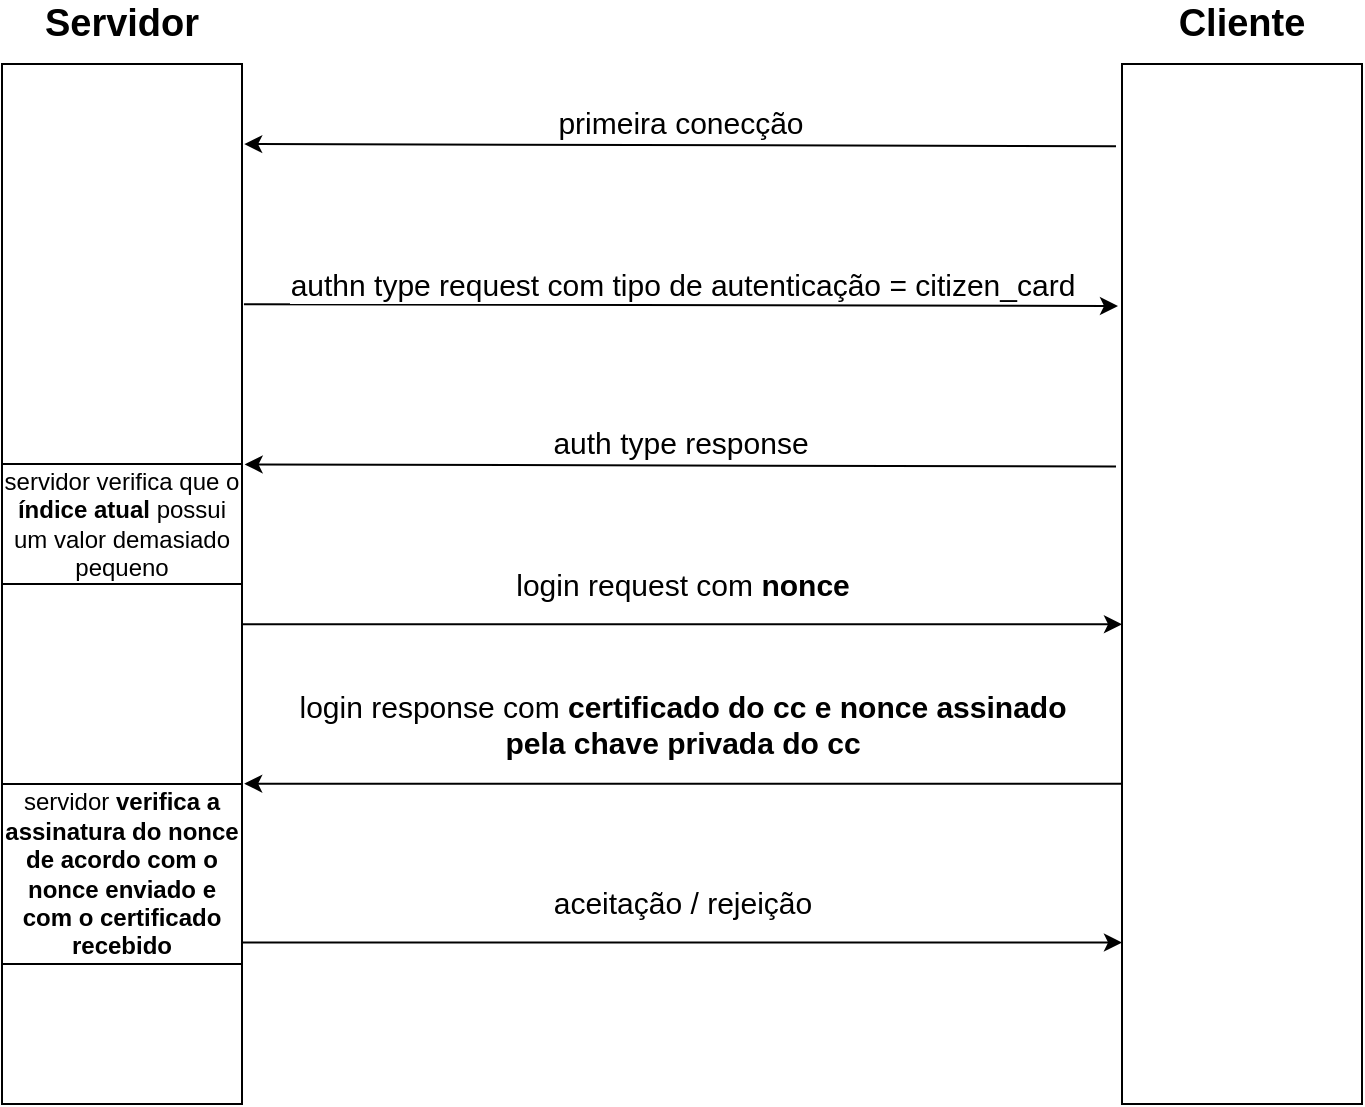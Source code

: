 <mxfile version="12.1.7" type="device" pages="1"><diagram id="VW9o2hhaZFpdj37CuUnZ" name="Page-1"><mxGraphModel dx="1373" dy="657" grid="1" gridSize="10" guides="1" tooltips="1" connect="1" arrows="1" fold="1" page="1" pageScale="1" pageWidth="850" pageHeight="1100" math="0" shadow="0"><root><mxCell id="0"/><mxCell id="1" parent="0"/><mxCell id="jdg1E6RO8QnFXkNAdYyj-1" value="" style="rounded=0;whiteSpace=wrap;html=1;" parent="1" vertex="1"><mxGeometry x="80" y="120" width="120" height="520" as="geometry"/></mxCell><mxCell id="jdg1E6RO8QnFXkNAdYyj-2" value="" style="rounded=0;whiteSpace=wrap;html=1;" parent="1" vertex="1"><mxGeometry x="640" y="120" width="120" height="520" as="geometry"/></mxCell><mxCell id="jdg1E6RO8QnFXkNAdYyj-3" value="&lt;font style=&quot;font-size: 19px&quot;&gt;&lt;b&gt;Servidor&lt;/b&gt;&lt;/font&gt;" style="text;html=1;strokeColor=none;fillColor=none;align=center;verticalAlign=middle;whiteSpace=wrap;rounded=0;" parent="1" vertex="1"><mxGeometry x="100" y="90" width="80" height="20" as="geometry"/></mxCell><mxCell id="jdg1E6RO8QnFXkNAdYyj-4" value="&lt;b&gt;&lt;font style=&quot;font-size: 19px&quot;&gt;Cliente&lt;/font&gt;&lt;/b&gt;" style="text;html=1;strokeColor=none;fillColor=none;align=center;verticalAlign=middle;whiteSpace=wrap;rounded=0;" parent="1" vertex="1"><mxGeometry x="665" y="90" width="70" height="20" as="geometry"/></mxCell><mxCell id="jdg1E6RO8QnFXkNAdYyj-5" value="&lt;span style=&quot;font-size: 15px&quot;&gt;primeira conecção&lt;/span&gt;" style="endArrow=classic;html=1;exitX=-0.025;exitY=0.079;exitDx=0;exitDy=0;exitPerimeter=0;entryX=1.009;entryY=0.077;entryDx=0;entryDy=0;entryPerimeter=0;" parent="1" edge="1"><mxGeometry x="-0.0" y="-12" width="50" height="50" relative="1" as="geometry"><mxPoint x="637" y="161.08" as="sourcePoint"/><mxPoint x="201.08" y="160.04" as="targetPoint"/><mxPoint as="offset"/></mxGeometry></mxCell><mxCell id="jdg1E6RO8QnFXkNAdYyj-7" value="&lt;span style=&quot;font-size: 15px&quot;&gt;authn type request com tipo de autenticação = citizen_card&lt;/span&gt;" style="endArrow=classic;html=1;exitX=1.008;exitY=0.231;exitDx=0;exitDy=0;exitPerimeter=0;" parent="1" edge="1"><mxGeometry x="0.002" y="11" width="50" height="50" relative="1" as="geometry"><mxPoint x="200.96" y="240.12" as="sourcePoint"/><mxPoint x="638" y="241" as="targetPoint"/><mxPoint as="offset"/></mxGeometry></mxCell><mxCell id="jdg1E6RO8QnFXkNAdYyj-8" value="&lt;span style=&quot;font-size: 15px&quot;&gt;auth type response&lt;/span&gt;" style="endArrow=classic;html=1;exitX=-0.025;exitY=0.387;exitDx=0;exitDy=0;exitPerimeter=0;entryX=1.011;entryY=0.385;entryDx=0;entryDy=0;entryPerimeter=0;" parent="1" edge="1"><mxGeometry x="-0.0" y="-12" width="50" height="50" relative="1" as="geometry"><mxPoint x="637" y="321.24" as="sourcePoint"/><mxPoint x="201.32" y="320.2" as="targetPoint"/><mxPoint as="offset"/></mxGeometry></mxCell><mxCell id="jdg1E6RO8QnFXkNAdYyj-9" value="&lt;span style=&quot;font-size: 15px&quot;&gt;aceitação / rejeição&lt;/span&gt;" style="endArrow=classic;html=1;exitX=0.994;exitY=0.539;exitDx=0;exitDy=0;exitPerimeter=0;entryX=0;entryY=0.539;entryDx=0;entryDy=0;entryPerimeter=0;" parent="1" edge="1"><mxGeometry x="0.002" y="20" width="50" height="50" relative="1" as="geometry"><mxPoint x="199.28" y="559.28" as="sourcePoint"/><mxPoint x="640" y="559.28" as="targetPoint"/><mxPoint as="offset"/></mxGeometry></mxCell><mxCell id="yfcMMZp79Aw3AP0mMLk9-1" value="servidor verifica que o &lt;b&gt;índice atual&lt;/b&gt;&amp;nbsp;possui um valor demasiado pequeno" style="rounded=0;whiteSpace=wrap;html=1;" parent="1" vertex="1"><mxGeometry x="80" y="320" width="120" height="60" as="geometry"/></mxCell><mxCell id="yfcMMZp79Aw3AP0mMLk9-2" value="&lt;span style=&quot;font-size: 15px&quot;&gt;login request com &lt;b&gt;nonce&lt;/b&gt;&lt;/span&gt;" style="endArrow=classic;html=1;exitX=0.996;exitY=0.412;exitDx=0;exitDy=0;exitPerimeter=0;entryX=0;entryY=0.412;entryDx=0;entryDy=0;entryPerimeter=0;" parent="1" edge="1"><mxGeometry x="0.002" y="20" width="50" height="50" relative="1" as="geometry"><mxPoint x="199.52" y="400.16" as="sourcePoint"/><mxPoint x="640" y="400.16" as="targetPoint"/><mxPoint as="offset"/></mxGeometry></mxCell><mxCell id="yfcMMZp79Aw3AP0mMLk9-3" value="&lt;span style=&quot;font-size: 15px&quot;&gt;login response com &lt;b&gt;certificado do cc e&amp;nbsp;nonce assinado &lt;br&gt;pela chave privada do cc&lt;/b&gt;&lt;/span&gt;" style="endArrow=classic;html=1;entryX=1.009;entryY=0.692;entryDx=0;entryDy=0;entryPerimeter=0;exitX=0;exitY=0.692;exitDx=0;exitDy=0;exitPerimeter=0;" parent="1" edge="1"><mxGeometry x="0.003" y="-30" width="50" height="50" relative="1" as="geometry"><mxPoint x="640" y="479.84" as="sourcePoint"/><mxPoint x="201.08" y="479.84" as="targetPoint"/><mxPoint as="offset"/></mxGeometry></mxCell><mxCell id="yfcMMZp79Aw3AP0mMLk9-4" value="servidor &lt;b&gt;verifica a assinatura do nonce de acordo com o nonce enviado e com o certificado recebido&lt;/b&gt;" style="rounded=0;whiteSpace=wrap;html=1;" parent="1" vertex="1"><mxGeometry x="80" y="480" width="120" height="90" as="geometry"/></mxCell></root></mxGraphModel></diagram></mxfile>